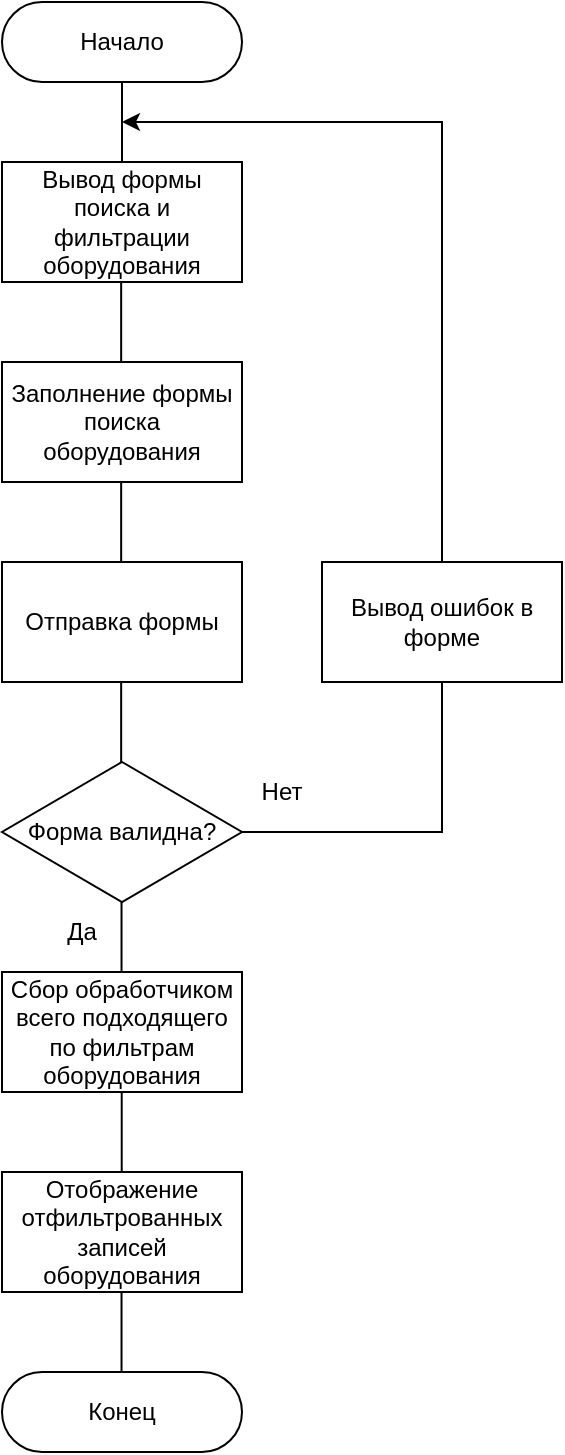 <mxfile version="26.2.15">
  <diagram name="Страница — 1" id="gCwvHChxfD29UXXB_5PC">
    <mxGraphModel dx="1026" dy="849" grid="0" gridSize="5" guides="1" tooltips="1" connect="1" arrows="1" fold="1" page="0" pageScale="1" pageWidth="827" pageHeight="1169" math="0" shadow="0">
      <root>
        <mxCell id="0" />
        <mxCell id="1" parent="0" />
        <mxCell id="As7qwfMZufopB4u34TcM-1" value="Начало" style="rounded=1;whiteSpace=wrap;html=1;arcSize=50;" vertex="1" parent="1">
          <mxGeometry x="400" y="40" width="120" height="40" as="geometry" />
        </mxCell>
        <mxCell id="As7qwfMZufopB4u34TcM-2" value="Вывод формы поиска и фильтрации оборудования" style="rounded=0;whiteSpace=wrap;html=1;" vertex="1" parent="1">
          <mxGeometry x="400" y="120" width="120" height="60" as="geometry" />
        </mxCell>
        <mxCell id="As7qwfMZufopB4u34TcM-3" value="" style="endArrow=none;html=1;rounded=0;exitX=0.5;exitY=0;exitDx=0;exitDy=0;" edge="1" parent="1" source="As7qwfMZufopB4u34TcM-2">
          <mxGeometry width="50" height="50" relative="1" as="geometry">
            <mxPoint x="410" y="130" as="sourcePoint" />
            <mxPoint x="460" y="80" as="targetPoint" />
          </mxGeometry>
        </mxCell>
        <mxCell id="As7qwfMZufopB4u34TcM-4" value="" style="endArrow=none;html=1;rounded=0;exitX=0.5;exitY=0;exitDx=0;exitDy=0;" edge="1" parent="1">
          <mxGeometry width="50" height="50" relative="1" as="geometry">
            <mxPoint x="459.58" y="220" as="sourcePoint" />
            <mxPoint x="459.58" y="180" as="targetPoint" />
          </mxGeometry>
        </mxCell>
        <mxCell id="As7qwfMZufopB4u34TcM-5" value="Заполнение формы поиска оборудования" style="rounded=0;whiteSpace=wrap;html=1;" vertex="1" parent="1">
          <mxGeometry x="400" y="220" width="120" height="60" as="geometry" />
        </mxCell>
        <mxCell id="As7qwfMZufopB4u34TcM-6" value="" style="endArrow=none;html=1;rounded=0;exitX=0.5;exitY=0;exitDx=0;exitDy=0;" edge="1" parent="1">
          <mxGeometry width="50" height="50" relative="1" as="geometry">
            <mxPoint x="459.58" y="320" as="sourcePoint" />
            <mxPoint x="459.58" y="280" as="targetPoint" />
          </mxGeometry>
        </mxCell>
        <mxCell id="As7qwfMZufopB4u34TcM-7" value="Отправка формы" style="rounded=0;whiteSpace=wrap;html=1;" vertex="1" parent="1">
          <mxGeometry x="400" y="320" width="120" height="60" as="geometry" />
        </mxCell>
        <mxCell id="As7qwfMZufopB4u34TcM-9" value="" style="endArrow=none;html=1;rounded=0;exitX=0.5;exitY=0;exitDx=0;exitDy=0;" edge="1" parent="1">
          <mxGeometry width="50" height="50" relative="1" as="geometry">
            <mxPoint x="459.58" y="420" as="sourcePoint" />
            <mxPoint x="459.58" y="380" as="targetPoint" />
          </mxGeometry>
        </mxCell>
        <mxCell id="As7qwfMZufopB4u34TcM-10" value="Отображение отфильтрованных записей оборудования" style="rounded=0;whiteSpace=wrap;html=1;" vertex="1" parent="1">
          <mxGeometry x="400" y="625" width="120" height="60" as="geometry" />
        </mxCell>
        <mxCell id="As7qwfMZufopB4u34TcM-11" value="Форма валидна?" style="rhombus;whiteSpace=wrap;html=1;" vertex="1" parent="1">
          <mxGeometry x="400" y="420" width="120" height="70" as="geometry" />
        </mxCell>
        <mxCell id="As7qwfMZufopB4u34TcM-12" value="" style="endArrow=none;html=1;rounded=0;exitX=0.5;exitY=0;exitDx=0;exitDy=0;" edge="1" parent="1">
          <mxGeometry width="50" height="50" relative="1" as="geometry">
            <mxPoint x="459.76" y="530" as="sourcePoint" />
            <mxPoint x="459.76" y="490" as="targetPoint" />
          </mxGeometry>
        </mxCell>
        <mxCell id="As7qwfMZufopB4u34TcM-13" value="Да" style="text;html=1;align=center;verticalAlign=middle;whiteSpace=wrap;rounded=0;" vertex="1" parent="1">
          <mxGeometry x="410" y="490" width="60" height="30" as="geometry" />
        </mxCell>
        <mxCell id="As7qwfMZufopB4u34TcM-14" value="Вывод ошибок в форме" style="rounded=0;whiteSpace=wrap;html=1;" vertex="1" parent="1">
          <mxGeometry x="560" y="320" width="120" height="60" as="geometry" />
        </mxCell>
        <mxCell id="As7qwfMZufopB4u34TcM-18" value="" style="endArrow=classic;html=1;rounded=0;exitX=0.5;exitY=0;exitDx=0;exitDy=0;" edge="1" parent="1" source="As7qwfMZufopB4u34TcM-14">
          <mxGeometry width="50" height="50" relative="1" as="geometry">
            <mxPoint x="620" y="250" as="sourcePoint" />
            <mxPoint x="460" y="100" as="targetPoint" />
            <Array as="points">
              <mxPoint x="620" y="100" />
            </Array>
          </mxGeometry>
        </mxCell>
        <mxCell id="As7qwfMZufopB4u34TcM-19" value="" style="endArrow=none;html=1;rounded=0;entryX=0.5;entryY=1;entryDx=0;entryDy=0;exitX=1;exitY=0.5;exitDx=0;exitDy=0;" edge="1" parent="1" source="As7qwfMZufopB4u34TcM-11" target="As7qwfMZufopB4u34TcM-14">
          <mxGeometry width="50" height="50" relative="1" as="geometry">
            <mxPoint x="610" y="510" as="sourcePoint" />
            <mxPoint x="660" y="460" as="targetPoint" />
            <Array as="points">
              <mxPoint x="620" y="455" />
            </Array>
          </mxGeometry>
        </mxCell>
        <mxCell id="As7qwfMZufopB4u34TcM-20" value="Сбор обработчиком всего подходящего по фильтрам оборудования" style="rounded=0;whiteSpace=wrap;html=1;" vertex="1" parent="1">
          <mxGeometry x="400" y="525" width="120" height="60" as="geometry" />
        </mxCell>
        <mxCell id="As7qwfMZufopB4u34TcM-21" value="Нет" style="text;html=1;align=center;verticalAlign=middle;whiteSpace=wrap;rounded=0;" vertex="1" parent="1">
          <mxGeometry x="510" y="420" width="60" height="30" as="geometry" />
        </mxCell>
        <mxCell id="As7qwfMZufopB4u34TcM-22" value="" style="endArrow=none;html=1;rounded=0;exitX=0.5;exitY=0;exitDx=0;exitDy=0;" edge="1" parent="1">
          <mxGeometry width="50" height="50" relative="1" as="geometry">
            <mxPoint x="459.86" y="625" as="sourcePoint" />
            <mxPoint x="459.86" y="585" as="targetPoint" />
          </mxGeometry>
        </mxCell>
        <mxCell id="As7qwfMZufopB4u34TcM-23" value="" style="endArrow=none;html=1;rounded=0;exitX=0.5;exitY=0;exitDx=0;exitDy=0;" edge="1" parent="1">
          <mxGeometry width="50" height="50" relative="1" as="geometry">
            <mxPoint x="459.76" y="725" as="sourcePoint" />
            <mxPoint x="459.76" y="685" as="targetPoint" />
          </mxGeometry>
        </mxCell>
        <mxCell id="As7qwfMZufopB4u34TcM-24" value="Конец" style="rounded=1;whiteSpace=wrap;html=1;arcSize=50;" vertex="1" parent="1">
          <mxGeometry x="400" y="725" width="120" height="40" as="geometry" />
        </mxCell>
      </root>
    </mxGraphModel>
  </diagram>
</mxfile>
